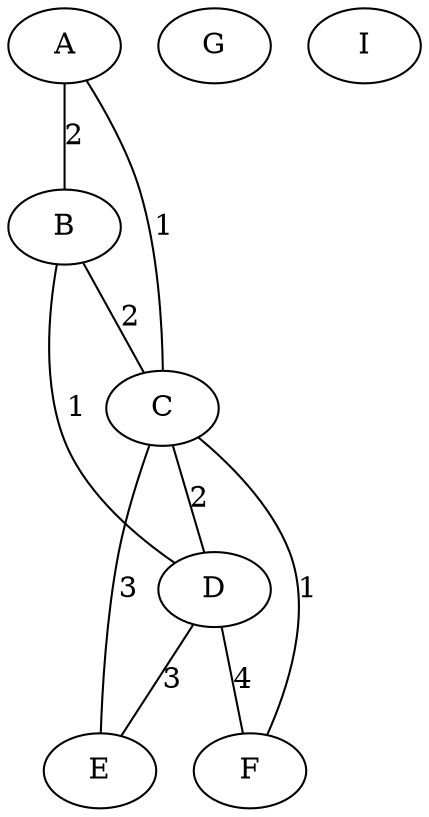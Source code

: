 graph{
A [fillcolor=white, style=filled];
B [fillcolor=white, style=filled];
C [fillcolor=white, style=filled];
D [fillcolor=white, style=filled];
E [fillcolor=white, style=filled];
F [fillcolor=white, style=filled];
G [fillcolor=white, style=filled];
I [fillcolor=white, style=filled];
A -- B [weight = 2] [label = 2];
A -- C [weight = 1] [label = 1];
B -- C [weight = 2] [label = 2];
B -- D [weight = 1] [label = 1];
C -- D [weight = 2] [label = 2];
C -- E [weight = 3] [label = 3];
C -- F [weight = 1] [label = 1];
D -- E [weight = 3] [label = 3];
D -- F [weight = 4] [label = 4];
}